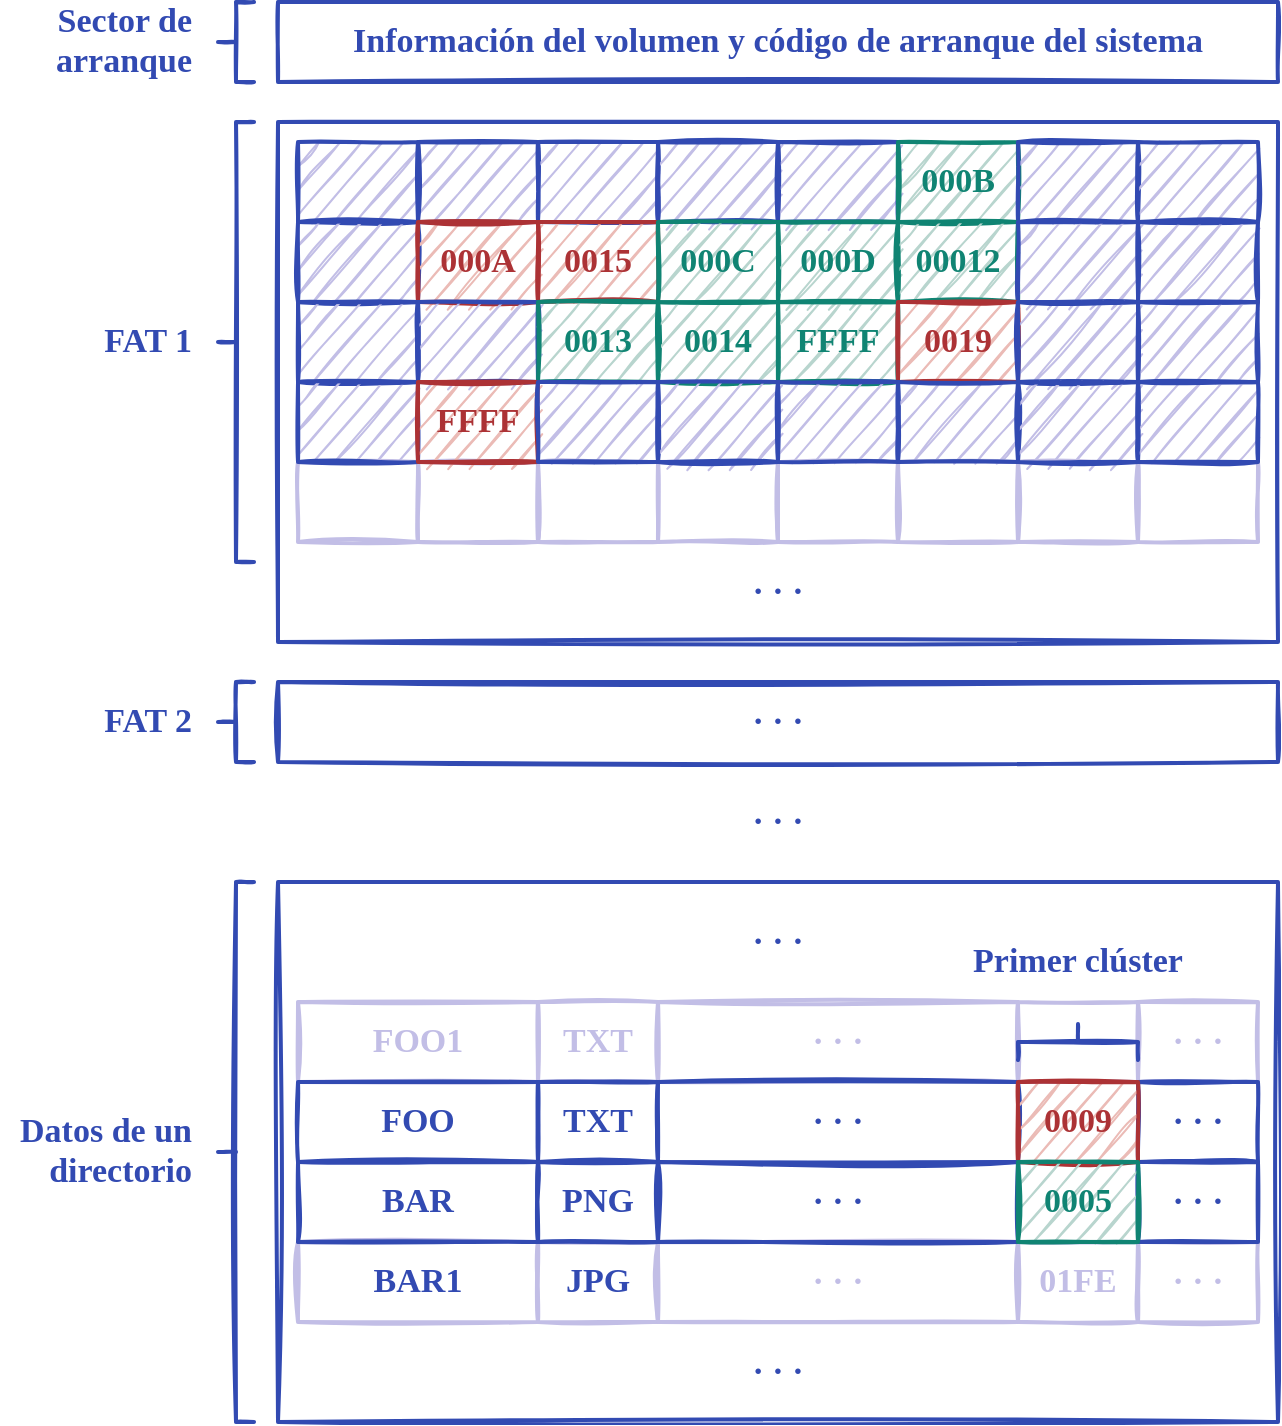 <mxfile version="14.4.7" type="google"><diagram id="akEowiJKr_ScigKzrRVM" name="Page-1"><mxGraphModel dx="671" dy="745" grid="1" gridSize="10" guides="1" tooltips="1" connect="1" arrows="1" fold="1" page="1" pageScale="1" pageWidth="689" pageHeight="517" math="0" shadow="0"><root><mxCell id="0"/><mxCell id="1" parent="0"/><mxCell id="NxkxPkVUo-gDtJfLV1sI-88" value="" style="rounded=0;shadow=0;sketch=1;strokeWidth=2;fillColor=none;fontFamily=Ink Free;fontSize=17;spacing=20;fontColor=#324AB2;strokeColor=#324AB2;spacingBottom=5;fontSource=https%3A%2F%2Full-esit-sistemas-operativos.github.io%2Fssoo-apuntes%2Ffonts%2FInkFree.woff;fontStyle=1" parent="1" vertex="1"><mxGeometry x="860" y="480" width="500" height="270" as="geometry"/></mxCell><mxCell id="NxkxPkVUo-gDtJfLV1sI-131" value="· · ·" style="rounded=0;shadow=0;sketch=1;strokeWidth=2;fillColor=none;fontFamily=Ink Free;fontSize=17;spacing=20;fontColor=#324AB2;strokeColor=none;spacingBottom=5;fontSource=https%3A%2F%2Full-esit-sistemas-operativos.github.io%2Fssoo-apuntes%2Ffonts%2FInkFree.woff;fontStyle=1" parent="1" vertex="1"><mxGeometry x="870" y="480" width="480" height="60" as="geometry"/></mxCell><mxCell id="wkn6Q5Vs-5llQDdVIsAq-20" value="JPG" style="rounded=0;shadow=0;sketch=1;strokeWidth=2;fillColor=none;fontFamily=Ink Free;fontSize=17;spacing=20;fontColor=#324AB2;strokeColor=#C2BEE6;spacingBottom=5;fontSource=https%3A%2F%2Full-esit-sistemas-operativos.github.io%2Fssoo-apuntes%2Ffonts%2FInkFree.woff;fontStyle=1" parent="1" vertex="1"><mxGeometry x="990" y="660" width="60" height="40" as="geometry"/></mxCell><mxCell id="wkn6Q5Vs-5llQDdVIsAq-21" value="BAR1" style="rounded=0;shadow=0;sketch=1;strokeWidth=2;fillColor=none;fontFamily=Ink Free;fontSize=17;spacing=20;fontColor=#324AB2;strokeColor=#C2BEE6;spacingBottom=5;fontSource=https%3A%2F%2Full-esit-sistemas-operativos.github.io%2Fssoo-apuntes%2Ffonts%2FInkFree.woff;fontStyle=1" parent="1" vertex="1"><mxGeometry x="870" y="660" width="120" height="40" as="geometry"/></mxCell><mxCell id="wkn6Q5Vs-5llQDdVIsAq-13" value="FOO1" style="rounded=0;shadow=0;sketch=1;strokeWidth=2;fillColor=none;fontFamily=Ink Free;fontSize=17;spacing=20;strokeColor=#C2BEE6;fontColor=#C2BEE6;spacingBottom=5;fontSource=https%3A%2F%2Full-esit-sistemas-operativos.github.io%2Fssoo-apuntes%2Ffonts%2FInkFree.woff;fontStyle=1" parent="1" vertex="1"><mxGeometry x="870" y="540" width="120" height="40" as="geometry"/></mxCell><mxCell id="wkn6Q5Vs-5llQDdVIsAq-14" value="TXT" style="rounded=0;shadow=0;sketch=1;strokeWidth=2;fillColor=none;fontFamily=Ink Free;fontSize=17;spacing=20;strokeColor=#C2BEE6;fontColor=#C2BEE6;spacingBottom=5;fontSource=https%3A%2F%2Full-esit-sistemas-operativos.github.io%2Fssoo-apuntes%2Ffonts%2FInkFree.woff;fontStyle=1" parent="1" vertex="1"><mxGeometry x="990" y="540" width="60" height="40" as="geometry"/></mxCell><mxCell id="wkn6Q5Vs-5llQDdVIsAq-15" value="· · ·" style="rounded=0;shadow=0;sketch=1;strokeWidth=2;fillColor=none;fontFamily=Ink Free;fontSize=17;spacing=20;strokeColor=#C2BEE6;fontColor=#C2BEE6;spacingBottom=5;fontSource=https%3A%2F%2Full-esit-sistemas-operativos.github.io%2Fssoo-apuntes%2Ffonts%2FInkFree.woff;fontStyle=1" parent="1" vertex="1"><mxGeometry x="1050" y="540" width="180" height="40" as="geometry"/></mxCell><mxCell id="wkn6Q5Vs-5llQDdVIsAq-16" value="" style="rounded=0;shadow=0;sketch=1;strokeWidth=2;fillColor=none;fontFamily=Ink Free;fontSize=17;spacing=20;fontColor=#324AB2;strokeColor=#C2BEE6;spacingBottom=5;fontSource=https%3A%2F%2Full-esit-sistemas-operativos.github.io%2Fssoo-apuntes%2Ffonts%2FInkFree.woff;fontStyle=1" parent="1" vertex="1"><mxGeometry x="1230" y="540" width="60" height="40" as="geometry"/></mxCell><mxCell id="wkn6Q5Vs-5llQDdVIsAq-17" value="· · ·" style="rounded=0;shadow=0;sketch=1;strokeWidth=2;fillColor=none;fontFamily=Ink Free;fontSize=17;spacing=20;strokeColor=#C2BEE6;fontColor=#C2BEE6;spacingBottom=5;fontSource=https%3A%2F%2Full-esit-sistemas-operativos.github.io%2Fssoo-apuntes%2Ffonts%2FInkFree.woff;fontStyle=1" parent="1" vertex="1"><mxGeometry x="1290" y="540" width="60" height="40" as="geometry"/></mxCell><mxCell id="wkn6Q5Vs-5llQDdVIsAq-18" value="· · ·" style="rounded=0;shadow=0;sketch=1;strokeWidth=2;fillColor=none;fontFamily=Ink Free;fontSize=17;spacing=20;strokeColor=#C2BEE6;fontColor=#C2BEE6;spacingBottom=5;fontSource=https%3A%2F%2Full-esit-sistemas-operativos.github.io%2Fssoo-apuntes%2Ffonts%2FInkFree.woff;fontStyle=1" parent="1" vertex="1"><mxGeometry x="1290" y="660" width="60" height="40" as="geometry"/></mxCell><mxCell id="wkn6Q5Vs-5llQDdVIsAq-19" value="· · ·" style="rounded=0;shadow=0;sketch=1;strokeWidth=2;fillColor=none;fontFamily=Ink Free;fontSize=17;spacing=20;strokeColor=#C2BEE6;fontColor=#C2BEE6;spacingBottom=5;fontSource=https%3A%2F%2Full-esit-sistemas-operativos.github.io%2Fssoo-apuntes%2Ffonts%2FInkFree.woff;fontStyle=1" parent="1" vertex="1"><mxGeometry x="1050" y="660" width="180" height="40" as="geometry"/></mxCell><mxCell id="wkn6Q5Vs-5llQDdVIsAq-22" value="01FE" style="rounded=0;shadow=0;sketch=1;strokeWidth=2;fillColor=none;fontFamily=Ink Free;fontSize=17;spacing=20;strokeColor=#C2BEE6;fontColor=#C2BEE6;spacingBottom=5;fontSource=https%3A%2F%2Full-esit-sistemas-operativos.github.io%2Fssoo-apuntes%2Ffonts%2FInkFree.woff;fontStyle=1" parent="1" vertex="1"><mxGeometry x="1230" y="660" width="60" height="40" as="geometry"/></mxCell><mxCell id="wkn6Q5Vs-5llQDdVIsAq-6" value="&#10;&#10;" style="rounded=0;shadow=0;sketch=1;strokeWidth=2;fillColor=none;fontFamily=Ink Free;fontSize=17;spacing=20;fontColor=#324AB2;strokeColor=#C2BEE6;spacingBottom=5;fontSource=https%3A%2F%2Full-esit-sistemas-operativos.github.io%2Fssoo-apuntes%2Ffonts%2FInkFree.woff;fontStyle=1" parent="1" vertex="1"><mxGeometry x="930" y="270" width="60" height="40" as="geometry"/></mxCell><mxCell id="wkn6Q5Vs-5llQDdVIsAq-7" value="&#10;&#10;" style="rounded=0;shadow=0;sketch=1;strokeWidth=2;fillColor=none;fontFamily=Ink Free;fontSize=17;spacing=20;fontColor=#324AB2;strokeColor=#C2BEE6;spacingBottom=5;fontSource=https%3A%2F%2Full-esit-sistemas-operativos.github.io%2Fssoo-apuntes%2Ffonts%2FInkFree.woff;fontStyle=1" parent="1" vertex="1"><mxGeometry x="990" y="270" width="60" height="40" as="geometry"/></mxCell><mxCell id="wkn6Q5Vs-5llQDdVIsAq-8" value="&#10;&#10;" style="rounded=0;shadow=0;sketch=1;strokeWidth=2;fillColor=none;fontFamily=Ink Free;fontSize=17;spacing=20;fontColor=#324AB2;strokeColor=#C2BEE6;spacingBottom=5;fontSource=https%3A%2F%2Full-esit-sistemas-operativos.github.io%2Fssoo-apuntes%2Ffonts%2FInkFree.woff;fontStyle=1" parent="1" vertex="1"><mxGeometry x="1050" y="270" width="60" height="40" as="geometry"/></mxCell><mxCell id="wkn6Q5Vs-5llQDdVIsAq-9" value="&#10;&#10;" style="rounded=0;shadow=0;sketch=1;strokeWidth=2;fillColor=none;fontFamily=Ink Free;fontSize=17;spacing=20;fontColor=#324AB2;strokeColor=#C2BEE6;spacingBottom=5;fontSource=https%3A%2F%2Full-esit-sistemas-operativos.github.io%2Fssoo-apuntes%2Ffonts%2FInkFree.woff;fontStyle=1" parent="1" vertex="1"><mxGeometry x="1110" y="270" width="60" height="40" as="geometry"/></mxCell><mxCell id="wkn6Q5Vs-5llQDdVIsAq-10" value="&#10;&#10;" style="rounded=0;shadow=0;sketch=1;strokeWidth=2;fillColor=none;fontFamily=Ink Free;fontSize=17;spacing=20;fontColor=#324AB2;strokeColor=#C2BEE6;spacingBottom=5;fontSource=https%3A%2F%2Full-esit-sistemas-operativos.github.io%2Fssoo-apuntes%2Ffonts%2FInkFree.woff;fontStyle=1" parent="1" vertex="1"><mxGeometry x="1170" y="270" width="60" height="40" as="geometry"/></mxCell><mxCell id="wkn6Q5Vs-5llQDdVIsAq-11" value="&#10;&#10;" style="rounded=0;shadow=0;sketch=1;strokeWidth=2;fillColor=none;fontFamily=Ink Free;fontSize=17;spacing=20;fontColor=#324AB2;strokeColor=#C2BEE6;spacingBottom=5;fontSource=https%3A%2F%2Full-esit-sistemas-operativos.github.io%2Fssoo-apuntes%2Ffonts%2FInkFree.woff;fontStyle=1" parent="1" vertex="1"><mxGeometry x="1230" y="270" width="60" height="40" as="geometry"/></mxCell><mxCell id="wkn6Q5Vs-5llQDdVIsAq-12" value="&#10;&#10;" style="rounded=0;shadow=0;sketch=1;strokeWidth=2;fillColor=none;fontFamily=Ink Free;fontSize=17;spacing=20;fontColor=#324AB2;strokeColor=#C2BEE6;spacingBottom=5;fontSource=https%3A%2F%2Full-esit-sistemas-operativos.github.io%2Fssoo-apuntes%2Ffonts%2FInkFree.woff;fontStyle=1" parent="1" vertex="1"><mxGeometry x="1290" y="270" width="60" height="40" as="geometry"/></mxCell><mxCell id="wkn6Q5Vs-5llQDdVIsAq-5" value="&#10;&#10;" style="rounded=0;shadow=0;sketch=1;strokeWidth=2;fillColor=none;fontFamily=Ink Free;fontSize=17;spacing=20;fontColor=#324AB2;strokeColor=#C2BEE6;spacingBottom=5;fontSource=https%3A%2F%2Full-esit-sistemas-operativos.github.io%2Fssoo-apuntes%2Ffonts%2FInkFree.woff;fontStyle=1" parent="1" vertex="1"><mxGeometry x="870" y="270" width="60" height="40" as="geometry"/></mxCell><mxCell id="NxkxPkVUo-gDtJfLV1sI-107" value="· · ·" style="rounded=0;shadow=0;sketch=1;strokeWidth=2;fillColor=none;fontFamily=Ink Free;fontSize=17;spacing=20;fontColor=#324AB2;strokeColor=#324AB2;spacingBottom=5;fontSource=https%3A%2F%2Full-esit-sistemas-operativos.github.io%2Fssoo-apuntes%2Ffonts%2FInkFree.woff;fontStyle=1" parent="1" vertex="1"><mxGeometry x="1290" y="580" width="60" height="40" as="geometry"/></mxCell><mxCell id="NxkxPkVUo-gDtJfLV1sI-130" value="· · ·" style="rounded=0;shadow=0;sketch=1;strokeWidth=2;fillColor=none;fontFamily=Ink Free;fontSize=17;spacing=20;fontColor=#324AB2;strokeColor=#324AB2;spacingBottom=5;fontSource=https%3A%2F%2Full-esit-sistemas-operativos.github.io%2Fssoo-apuntes%2Ffonts%2FInkFree.woff;fontStyle=1" parent="1" vertex="1"><mxGeometry x="1290" y="620" width="60" height="40" as="geometry"/></mxCell><mxCell id="-pet36EsuUMPWjCT5Itz-23" value="Información del volumen y código de arranque del sistema" style="rounded=0;shadow=0;sketch=1;strokeWidth=2;fillColor=none;fontFamily=Ink Free;fontSize=17;spacing=20;fontColor=#324AB2;strokeColor=#324AB2;spacingBottom=5;fontSource=https%3A%2F%2Full-esit-sistemas-operativos.github.io%2Fssoo-apuntes%2Ffonts%2FInkFree.woff;fontStyle=1" parent="1" vertex="1"><mxGeometry x="860" y="40" width="500" height="40" as="geometry"/></mxCell><mxCell id="-pet36EsuUMPWjCT5Itz-22" value="" style="rounded=0;shadow=0;sketch=1;strokeWidth=2;fillColor=none;fontFamily=Ink Free;fontSize=17;spacing=20;fontColor=#324AB2;strokeColor=#324AB2;spacingBottom=5;fontSource=https%3A%2F%2Full-esit-sistemas-operativos.github.io%2Fssoo-apuntes%2Ffonts%2FInkFree.woff;fontStyle=1" parent="1" vertex="1"><mxGeometry x="860" y="100" width="500" height="260" as="geometry"/></mxCell><mxCell id="-pet36EsuUMPWjCT5Itz-5" value="" style="rounded=0;shadow=0;sketch=1;strokeWidth=2;fontFamily=Ink Free;fontSize=17;spacing=20;strokeColor=#324AB2;fillColor=#C2BEE6;spacingBottom=5;fontSource=https%3A%2F%2Full-esit-sistemas-operativos.github.io%2Fssoo-apuntes%2Ffonts%2FInkFree.woff;fontStyle=1" parent="1" vertex="1"><mxGeometry x="870" y="110" width="60" height="40" as="geometry"/></mxCell><mxCell id="-pet36EsuUMPWjCT5Itz-20" value="· · ·" style="rounded=0;shadow=0;sketch=1;strokeWidth=2;fillColor=none;fontFamily=Ink Free;fontSize=17;spacing=20;fontColor=#324AB2;strokeColor=none;spacingBottom=5;fontSource=https%3A%2F%2Full-esit-sistemas-operativos.github.io%2Fssoo-apuntes%2Ffonts%2FInkFree.woff;fontStyle=1" parent="1" vertex="1"><mxGeometry x="870" y="320" width="480" height="30" as="geometry"/></mxCell><mxCell id="-pet36EsuUMPWjCT5Itz-25" value="" style="strokeWidth=2;shape=mxgraph.flowchart.annotation_2;align=left;labelPosition=right;pointerEvents=1;sketch=1;fontColor=#324AB2;strokeColor=#324AB2;spacingBottom=5;fontFamily=Ink Free;fontSource=https%3A%2F%2Full-esit-sistemas-operativos.github.io%2Fssoo-apuntes%2Ffonts%2FInkFree.woff;fontStyle=1" parent="1" vertex="1"><mxGeometry x="830" y="40" width="18" height="40" as="geometry"/></mxCell><mxCell id="-pet36EsuUMPWjCT5Itz-26" value="" style="strokeWidth=2;shape=mxgraph.flowchart.annotation_2;align=left;labelPosition=right;pointerEvents=1;sketch=1;fontColor=#324AB2;strokeColor=#324AB2;spacingBottom=5;fontFamily=Ink Free;fontSource=https%3A%2F%2Full-esit-sistemas-operativos.github.io%2Fssoo-apuntes%2Ffonts%2FInkFree.woff;fontStyle=1" parent="1" vertex="1"><mxGeometry x="830" y="100" width="18" height="220" as="geometry"/></mxCell><mxCell id="-pet36EsuUMPWjCT5Itz-28" value="Sector de&#10;arranque" style="text;fillColor=none;align=right;verticalAlign=middle;rounded=0;shadow=0;sketch=1;fontFamily=Ink Free;fontSize=17;fontStyle=1;fontColor=#324AB2;spacingBottom=5;fontSource=https%3A%2F%2Full-esit-sistemas-operativos.github.io%2Fssoo-apuntes%2Ffonts%2FInkFree.woff;" parent="1" vertex="1"><mxGeometry x="740" y="42.5" width="79" height="35" as="geometry"/></mxCell><mxCell id="-pet36EsuUMPWjCT5Itz-29" value="FAT 1" style="text;fillColor=none;align=right;verticalAlign=middle;rounded=0;shadow=0;sketch=1;fontFamily=Ink Free;fontSize=17;fontStyle=1;fontColor=#324AB2;spacingBottom=5;fontSource=https%3A%2F%2Full-esit-sistemas-operativos.github.io%2Fssoo-apuntes%2Ffonts%2FInkFree.woff;" parent="1" vertex="1"><mxGeometry x="730" y="190" width="89" height="40" as="geometry"/></mxCell><mxCell id="NxkxPkVUo-gDtJfLV1sI-5" value="" style="rounded=0;shadow=0;sketch=1;strokeWidth=2;fillColor=#C2BEE6;fontFamily=Ink Free;fontSize=17;spacing=20;fontColor=#000000;strokeColor=#324AB2;spacingBottom=5;fontSource=https%3A%2F%2Full-esit-sistemas-operativos.github.io%2Fssoo-apuntes%2Ffonts%2FInkFree.woff;fontStyle=1" parent="1" vertex="1"><mxGeometry x="930" y="110" width="60" height="40" as="geometry"/></mxCell><mxCell id="NxkxPkVUo-gDtJfLV1sI-6" value="" style="rounded=0;shadow=0;sketch=1;strokeWidth=2;fillColor=#C2BEE6;fontFamily=Ink Free;fontSize=17;spacing=20;fontColor=#000000;strokeColor=#324AB2;spacingBottom=5;fontSource=https%3A%2F%2Full-esit-sistemas-operativos.github.io%2Fssoo-apuntes%2Ffonts%2FInkFree.woff;fontStyle=1" parent="1" vertex="1"><mxGeometry x="990" y="110" width="60" height="40" as="geometry"/></mxCell><mxCell id="NxkxPkVUo-gDtJfLV1sI-7" value="" style="rounded=0;shadow=0;sketch=1;strokeWidth=2;fillColor=#C2BEE6;fontFamily=Ink Free;fontSize=17;spacing=20;fontColor=#000000;strokeColor=#324AB2;spacingBottom=5;fontSource=https%3A%2F%2Full-esit-sistemas-operativos.github.io%2Fssoo-apuntes%2Ffonts%2FInkFree.woff;fontStyle=1" parent="1" vertex="1"><mxGeometry x="1050" y="110" width="60" height="40" as="geometry"/></mxCell><mxCell id="NxkxPkVUo-gDtJfLV1sI-12" value="" style="rounded=0;shadow=0;sketch=1;strokeWidth=2;fillColor=#C2BEE6;fontFamily=Ink Free;fontSize=17;spacing=20;fontColor=#000000;strokeColor=#324AB2;spacingBottom=5;fontSource=https%3A%2F%2Full-esit-sistemas-operativos.github.io%2Fssoo-apuntes%2Ffonts%2FInkFree.woff;fontStyle=1" parent="1" vertex="1"><mxGeometry x="1110" y="110" width="60" height="40" as="geometry"/></mxCell><mxCell id="NxkxPkVUo-gDtJfLV1sI-13" value="000B" style="rounded=0;shadow=0;sketch=1;strokeWidth=2;fillColor=#b8d5ce;fontFamily=Ink Free;fontSize=17;spacing=20;fontColor=#108473;strokeColor=#108473;spacingBottom=5;fontSource=https%3A%2F%2Full-esit-sistemas-operativos.github.io%2Fssoo-apuntes%2Ffonts%2FInkFree.woff;fontStyle=1" parent="1" vertex="1"><mxGeometry x="1170" y="110" width="60" height="40" as="geometry"/></mxCell><mxCell id="NxkxPkVUo-gDtJfLV1sI-14" value="" style="rounded=0;shadow=0;sketch=1;strokeWidth=2;fillColor=#C2BEE6;fontFamily=Ink Free;fontSize=17;spacing=20;fontColor=#000000;strokeColor=#324AB2;spacingBottom=5;fontSource=https%3A%2F%2Full-esit-sistemas-operativos.github.io%2Fssoo-apuntes%2Ffonts%2FInkFree.woff;fontStyle=1" parent="1" vertex="1"><mxGeometry x="1230" y="110" width="60" height="40" as="geometry"/></mxCell><mxCell id="NxkxPkVUo-gDtJfLV1sI-15" value="" style="rounded=0;shadow=0;sketch=1;strokeWidth=2;fillColor=#C2BEE6;fontFamily=Ink Free;fontSize=17;spacing=20;fontColor=#000000;strokeColor=#324AB2;spacingBottom=5;fontSource=https%3A%2F%2Full-esit-sistemas-operativos.github.io%2Fssoo-apuntes%2Ffonts%2FInkFree.woff;fontStyle=1" parent="1" vertex="1"><mxGeometry x="1290" y="110" width="60" height="40" as="geometry"/></mxCell><mxCell id="NxkxPkVUo-gDtJfLV1sI-24" value="" style="rounded=0;shadow=0;sketch=1;strokeWidth=2;fillColor=#C2BEE6;fontFamily=Ink Free;fontSize=17;spacing=20;fontColor=#000000;strokeColor=#324AB2;spacingBottom=5;fontSource=https%3A%2F%2Full-esit-sistemas-operativos.github.io%2Fssoo-apuntes%2Ffonts%2FInkFree.woff;fontStyle=1" parent="1" vertex="1"><mxGeometry x="870" y="150" width="60" height="40" as="geometry"/></mxCell><mxCell id="NxkxPkVUo-gDtJfLV1sI-25" value="000A" style="rounded=0;shadow=0;sketch=1;strokeWidth=2;fillColor=#ebbbb6;fontFamily=Ink Free;fontSize=17;spacing=20;fontColor=#ac3235;strokeColor=#ac3235;spacingBottom=5;fontSource=https%3A%2F%2Full-esit-sistemas-operativos.github.io%2Fssoo-apuntes%2Ffonts%2FInkFree.woff;fontStyle=1" parent="1" vertex="1"><mxGeometry x="930" y="150" width="60" height="40" as="geometry"/></mxCell><mxCell id="NxkxPkVUo-gDtJfLV1sI-26" value="0015" style="rounded=0;shadow=0;sketch=1;strokeWidth=2;fillColor=#ebbbb6;fontFamily=Ink Free;fontSize=17;spacing=20;fontColor=#ac3235;strokeColor=#ac3235;spacingBottom=5;fontSource=https%3A%2F%2Full-esit-sistemas-operativos.github.io%2Fssoo-apuntes%2Ffonts%2FInkFree.woff;fontStyle=1" parent="1" vertex="1"><mxGeometry x="990" y="150" width="60" height="40" as="geometry"/></mxCell><mxCell id="NxkxPkVUo-gDtJfLV1sI-27" value="000C" style="rounded=0;shadow=0;sketch=1;strokeWidth=2;fillColor=#b8d5ce;fontFamily=Ink Free;fontSize=17;spacing=20;fontColor=#108473;strokeColor=#108473;spacingBottom=5;fontSource=https%3A%2F%2Full-esit-sistemas-operativos.github.io%2Fssoo-apuntes%2Ffonts%2FInkFree.woff;fontStyle=1" parent="1" vertex="1"><mxGeometry x="1050" y="150" width="60" height="40" as="geometry"/></mxCell><mxCell id="NxkxPkVUo-gDtJfLV1sI-28" value="000D" style="rounded=0;shadow=0;sketch=1;strokeWidth=2;fillColor=#b8d5ce;fontFamily=Ink Free;fontSize=17;spacing=20;fontColor=#108473;strokeColor=#108473;spacingBottom=5;fontSource=https%3A%2F%2Full-esit-sistemas-operativos.github.io%2Fssoo-apuntes%2Ffonts%2FInkFree.woff;fontStyle=1" parent="1" vertex="1"><mxGeometry x="1110" y="150" width="60" height="40" as="geometry"/></mxCell><mxCell id="NxkxPkVUo-gDtJfLV1sI-29" value="00012" style="rounded=0;shadow=0;sketch=1;strokeWidth=2;fillColor=#b8d5ce;fontFamily=Ink Free;fontSize=17;spacing=20;fontColor=#108473;strokeColor=#108473;spacingBottom=5;fontSource=https%3A%2F%2Full-esit-sistemas-operativos.github.io%2Fssoo-apuntes%2Ffonts%2FInkFree.woff;fontStyle=1" parent="1" vertex="1"><mxGeometry x="1170" y="150" width="60" height="40" as="geometry"/></mxCell><mxCell id="NxkxPkVUo-gDtJfLV1sI-30" value="" style="rounded=0;shadow=0;sketch=1;strokeWidth=2;fillColor=#C2BEE6;fontFamily=Ink Free;fontSize=17;spacing=20;fontColor=#000000;strokeColor=#324AB2;spacingBottom=5;fontSource=https%3A%2F%2Full-esit-sistemas-operativos.github.io%2Fssoo-apuntes%2Ffonts%2FInkFree.woff;fontStyle=1" parent="1" vertex="1"><mxGeometry x="1230" y="150" width="60" height="40" as="geometry"/></mxCell><mxCell id="NxkxPkVUo-gDtJfLV1sI-31" value="" style="rounded=0;shadow=0;sketch=1;strokeWidth=2;fillColor=#C2BEE6;fontFamily=Ink Free;fontSize=17;spacing=20;fontColor=#000000;strokeColor=#324AB2;spacingBottom=5;fontSource=https%3A%2F%2Full-esit-sistemas-operativos.github.io%2Fssoo-apuntes%2Ffonts%2FInkFree.woff;fontStyle=1" parent="1" vertex="1"><mxGeometry x="1290" y="150" width="60" height="40" as="geometry"/></mxCell><mxCell id="NxkxPkVUo-gDtJfLV1sI-32" value="" style="rounded=0;shadow=0;sketch=1;strokeWidth=2;fillColor=#C2BEE6;fontFamily=Ink Free;fontSize=17;spacing=20;fontColor=#000000;strokeColor=#324AB2;spacingBottom=5;fontSource=https%3A%2F%2Full-esit-sistemas-operativos.github.io%2Fssoo-apuntes%2Ffonts%2FInkFree.woff;fontStyle=1" parent="1" vertex="1"><mxGeometry x="870" y="190" width="60" height="40" as="geometry"/></mxCell><mxCell id="NxkxPkVUo-gDtJfLV1sI-33" value="" style="rounded=0;shadow=0;sketch=1;strokeWidth=2;fillColor=#C2BEE6;fontFamily=Ink Free;fontSize=17;spacing=20;fontColor=#000000;strokeColor=#324AB2;spacingBottom=5;fontSource=https%3A%2F%2Full-esit-sistemas-operativos.github.io%2Fssoo-apuntes%2Ffonts%2FInkFree.woff;fontStyle=1" parent="1" vertex="1"><mxGeometry x="930" y="190" width="60" height="40" as="geometry"/></mxCell><mxCell id="NxkxPkVUo-gDtJfLV1sI-34" value="0013" style="rounded=0;shadow=0;sketch=1;strokeWidth=2;fillColor=#b8d5ce;fontFamily=Ink Free;fontSize=17;spacing=20;fontColor=#108473;strokeColor=#108473;spacingBottom=5;fontSource=https%3A%2F%2Full-esit-sistemas-operativos.github.io%2Fssoo-apuntes%2Ffonts%2FInkFree.woff;fontStyle=1" parent="1" vertex="1"><mxGeometry x="990" y="190" width="60" height="40" as="geometry"/></mxCell><mxCell id="NxkxPkVUo-gDtJfLV1sI-35" value="0014" style="rounded=0;shadow=0;sketch=1;strokeWidth=2;fillColor=#b8d5ce;fontFamily=Ink Free;fontSize=17;spacing=20;fontColor=#108473;strokeColor=#108473;spacingBottom=5;fontSource=https%3A%2F%2Full-esit-sistemas-operativos.github.io%2Fssoo-apuntes%2Ffonts%2FInkFree.woff;fontStyle=1" parent="1" vertex="1"><mxGeometry x="1050" y="190" width="60" height="40" as="geometry"/></mxCell><mxCell id="NxkxPkVUo-gDtJfLV1sI-36" value="FFFF" style="rounded=0;shadow=0;sketch=1;strokeWidth=2;fillColor=#b8d5ce;fontFamily=Ink Free;fontSize=17;spacing=20;fontColor=#108473;strokeColor=#108473;spacingBottom=5;fontSource=https%3A%2F%2Full-esit-sistemas-operativos.github.io%2Fssoo-apuntes%2Ffonts%2FInkFree.woff;fontStyle=1" parent="1" vertex="1"><mxGeometry x="1110" y="190" width="60" height="40" as="geometry"/></mxCell><mxCell id="NxkxPkVUo-gDtJfLV1sI-37" value="0019" style="rounded=0;shadow=0;sketch=1;strokeWidth=2;fillColor=#ebbbb6;fontFamily=Ink Free;fontSize=17;spacing=20;fontColor=#ac3235;strokeColor=#ac3235;spacingBottom=5;fontSource=https%3A%2F%2Full-esit-sistemas-operativos.github.io%2Fssoo-apuntes%2Ffonts%2FInkFree.woff;fontStyle=1" parent="1" vertex="1"><mxGeometry x="1170" y="190" width="60" height="40" as="geometry"/></mxCell><mxCell id="NxkxPkVUo-gDtJfLV1sI-38" value="" style="rounded=0;shadow=0;sketch=1;strokeWidth=2;fillColor=#C2BEE6;fontFamily=Ink Free;fontSize=17;spacing=20;fontColor=#000000;strokeColor=#324AB2;spacingBottom=5;fontSource=https%3A%2F%2Full-esit-sistemas-operativos.github.io%2Fssoo-apuntes%2Ffonts%2FInkFree.woff;fontStyle=1" parent="1" vertex="1"><mxGeometry x="1230" y="190" width="60" height="40" as="geometry"/></mxCell><mxCell id="NxkxPkVUo-gDtJfLV1sI-39" value="" style="rounded=0;shadow=0;sketch=1;strokeWidth=2;fillColor=#C2BEE6;fontFamily=Ink Free;fontSize=17;spacing=20;fontColor=#000000;strokeColor=#324AB2;spacingBottom=5;fontSource=https%3A%2F%2Full-esit-sistemas-operativos.github.io%2Fssoo-apuntes%2Ffonts%2FInkFree.woff;fontStyle=1" parent="1" vertex="1"><mxGeometry x="1290" y="190" width="60" height="40" as="geometry"/></mxCell><mxCell id="NxkxPkVUo-gDtJfLV1sI-40" value="" style="rounded=0;shadow=0;sketch=1;strokeWidth=2;fillColor=#C2BEE6;fontFamily=Ink Free;fontSize=17;spacing=20;fontColor=#000000;strokeColor=#324AB2;spacingBottom=5;fontSource=https%3A%2F%2Full-esit-sistemas-operativos.github.io%2Fssoo-apuntes%2Ffonts%2FInkFree.woff;fontStyle=1" parent="1" vertex="1"><mxGeometry x="870" y="230" width="60" height="40" as="geometry"/></mxCell><mxCell id="NxkxPkVUo-gDtJfLV1sI-41" value="FFFF" style="rounded=0;shadow=0;sketch=1;strokeWidth=2;fillColor=#ebbbb6;fontFamily=Ink Free;fontSize=17;spacing=20;fontColor=#ac3235;strokeColor=#ac3235;spacingBottom=5;fontSource=https%3A%2F%2Full-esit-sistemas-operativos.github.io%2Fssoo-apuntes%2Ffonts%2FInkFree.woff;fontStyle=1" parent="1" vertex="1"><mxGeometry x="930" y="230" width="60" height="40" as="geometry"/></mxCell><mxCell id="NxkxPkVUo-gDtJfLV1sI-42" value="" style="rounded=0;shadow=0;sketch=1;strokeWidth=2;fillColor=#C2BEE6;fontFamily=Ink Free;fontSize=17;spacing=20;fontColor=#000000;strokeColor=#324AB2;spacingBottom=5;fontSource=https%3A%2F%2Full-esit-sistemas-operativos.github.io%2Fssoo-apuntes%2Ffonts%2FInkFree.woff;fontStyle=1" parent="1" vertex="1"><mxGeometry x="990" y="230" width="60" height="40" as="geometry"/></mxCell><mxCell id="NxkxPkVUo-gDtJfLV1sI-43" value="" style="rounded=0;shadow=0;sketch=1;strokeWidth=2;fillColor=#C2BEE6;fontFamily=Ink Free;fontSize=17;spacing=20;fontColor=#000000;strokeColor=#324AB2;spacingBottom=5;fontSource=https%3A%2F%2Full-esit-sistemas-operativos.github.io%2Fssoo-apuntes%2Ffonts%2FInkFree.woff;fontStyle=1" parent="1" vertex="1"><mxGeometry x="1050" y="230" width="60" height="40" as="geometry"/></mxCell><mxCell id="NxkxPkVUo-gDtJfLV1sI-44" value="" style="rounded=0;shadow=0;sketch=1;strokeWidth=2;fillColor=#C2BEE6;fontFamily=Ink Free;fontSize=17;spacing=20;fontColor=#000000;strokeColor=#324AB2;spacingBottom=5;fontSource=https%3A%2F%2Full-esit-sistemas-operativos.github.io%2Fssoo-apuntes%2Ffonts%2FInkFree.woff;fontStyle=1" parent="1" vertex="1"><mxGeometry x="1110" y="230" width="60" height="40" as="geometry"/></mxCell><mxCell id="NxkxPkVUo-gDtJfLV1sI-45" value="" style="rounded=0;shadow=0;sketch=1;strokeWidth=2;fillColor=#C2BEE6;fontFamily=Ink Free;fontSize=17;spacing=20;fontColor=#000000;strokeColor=#324AB2;spacingBottom=5;fontSource=https%3A%2F%2Full-esit-sistemas-operativos.github.io%2Fssoo-apuntes%2Ffonts%2FInkFree.woff;fontStyle=1" parent="1" vertex="1"><mxGeometry x="1170" y="230" width="60" height="40" as="geometry"/></mxCell><mxCell id="NxkxPkVUo-gDtJfLV1sI-46" value="" style="rounded=0;shadow=0;sketch=1;strokeWidth=2;fillColor=#C2BEE6;fontFamily=Ink Free;fontSize=17;spacing=20;fontColor=#000000;strokeColor=#324AB2;spacingBottom=5;fontSource=https%3A%2F%2Full-esit-sistemas-operativos.github.io%2Fssoo-apuntes%2Ffonts%2FInkFree.woff;fontStyle=1" parent="1" vertex="1"><mxGeometry x="1230" y="230" width="60" height="40" as="geometry"/></mxCell><mxCell id="NxkxPkVUo-gDtJfLV1sI-47" value="" style="rounded=0;shadow=0;sketch=1;strokeWidth=2;fillColor=#C2BEE6;fontFamily=Ink Free;fontSize=17;spacing=20;fontColor=#000000;strokeColor=#324AB2;spacingBottom=5;fontSource=https%3A%2F%2Full-esit-sistemas-operativos.github.io%2Fssoo-apuntes%2Ffonts%2FInkFree.woff;fontStyle=1" parent="1" vertex="1"><mxGeometry x="1290" y="230" width="60" height="40" as="geometry"/></mxCell><mxCell id="NxkxPkVUo-gDtJfLV1sI-48" value="FAT 2" style="text;fillColor=none;align=right;verticalAlign=middle;rounded=0;shadow=0;sketch=1;fontFamily=Ink Free;fontSize=17;fontStyle=1;fontColor=#324AB2;spacingBottom=5;fontSource=https%3A%2F%2Full-esit-sistemas-operativos.github.io%2Fssoo-apuntes%2Ffonts%2FInkFree.woff;" parent="1" vertex="1"><mxGeometry x="749" y="382.5" width="70" height="35" as="geometry"/></mxCell><mxCell id="NxkxPkVUo-gDtJfLV1sI-49" value="" style="strokeWidth=2;shape=mxgraph.flowchart.annotation_2;align=left;labelPosition=right;pointerEvents=1;sketch=1;fontColor=#324AB2;strokeColor=#324AB2;spacingBottom=5;fontFamily=Ink Free;fontSource=https%3A%2F%2Full-esit-sistemas-operativos.github.io%2Fssoo-apuntes%2Ffonts%2FInkFree.woff;fontStyle=1" parent="1" vertex="1"><mxGeometry x="830" y="380" width="18" height="40" as="geometry"/></mxCell><mxCell id="NxkxPkVUo-gDtJfLV1sI-50" value="· · ·" style="rounded=0;shadow=0;sketch=1;strokeWidth=2;fillColor=none;fontFamily=Ink Free;fontSize=17;spacing=20;fontColor=#324AB2;strokeColor=#324AB2;spacingBottom=5;fontSource=https%3A%2F%2Full-esit-sistemas-operativos.github.io%2Fssoo-apuntes%2Ffonts%2FInkFree.woff;fontStyle=1" parent="1" vertex="1"><mxGeometry x="860" y="380" width="500" height="40" as="geometry"/></mxCell><mxCell id="NxkxPkVUo-gDtJfLV1sI-51" value="· · ·" style="rounded=0;shadow=0;sketch=1;strokeWidth=2;fillColor=none;fontFamily=Ink Free;fontSize=17;spacing=20;fontColor=#324AB2;strokeColor=none;spacingBottom=5;fontSource=https%3A%2F%2Full-esit-sistemas-operativos.github.io%2Fssoo-apuntes%2Ffonts%2FInkFree.woff;fontStyle=1" parent="1" vertex="1"><mxGeometry x="860" y="420" width="500" height="60" as="geometry"/></mxCell><mxCell id="NxkxPkVUo-gDtJfLV1sI-90" value="· · ·" style="rounded=0;shadow=0;sketch=1;strokeWidth=2;fillColor=none;fontFamily=Ink Free;fontSize=17;spacing=20;fontColor=#324AB2;strokeColor=none;spacingBottom=5;fontSource=https%3A%2F%2Full-esit-sistemas-operativos.github.io%2Fssoo-apuntes%2Ffonts%2FInkFree.woff;fontStyle=1" parent="1" vertex="1"><mxGeometry x="870" y="700" width="480" height="50" as="geometry"/></mxCell><mxCell id="NxkxPkVUo-gDtJfLV1sI-91" value="" style="strokeWidth=2;shape=mxgraph.flowchart.annotation_2;align=left;labelPosition=right;pointerEvents=1;sketch=1;fontColor=#324AB2;strokeColor=#324AB2;spacingBottom=5;fontFamily=Ink Free;fontSource=https%3A%2F%2Full-esit-sistemas-operativos.github.io%2Fssoo-apuntes%2Ffonts%2FInkFree.woff;fontStyle=1" parent="1" vertex="1"><mxGeometry x="830" y="480" width="18" height="270" as="geometry"/></mxCell><mxCell id="NxkxPkVUo-gDtJfLV1sI-92" value="Datos de un&#10;directorio" style="text;fillColor=none;align=right;verticalAlign=middle;rounded=0;shadow=0;sketch=1;fontFamily=Ink Free;fontSize=17;fontStyle=1;fontColor=#324AB2;spacingBottom=5;fontSource=https%3A%2F%2Full-esit-sistemas-operativos.github.io%2Fssoo-apuntes%2Ffonts%2FInkFree.woff;" parent="1" vertex="1"><mxGeometry x="721" y="595" width="98" height="40" as="geometry"/></mxCell><mxCell id="NxkxPkVUo-gDtJfLV1sI-100" value="FOO" style="rounded=0;shadow=0;sketch=1;strokeWidth=2;fillColor=none;fontFamily=Ink Free;fontSize=17;spacing=20;fontColor=#324AB2;strokeColor=#324AB2;spacingBottom=5;fontSource=https%3A%2F%2Full-esit-sistemas-operativos.github.io%2Fssoo-apuntes%2Ffonts%2FInkFree.woff;fontStyle=1" parent="1" vertex="1"><mxGeometry x="870" y="580" width="120" height="40" as="geometry"/></mxCell><mxCell id="NxkxPkVUo-gDtJfLV1sI-105" value="· · ·" style="rounded=0;shadow=0;sketch=1;strokeWidth=2;fillColor=none;fontFamily=Ink Free;fontSize=17;spacing=20;fontColor=#324AB2;strokeColor=#324AB2;spacingBottom=5;fontSource=https%3A%2F%2Full-esit-sistemas-operativos.github.io%2Fssoo-apuntes%2Ffonts%2FInkFree.woff;fontStyle=1" parent="1" vertex="1"><mxGeometry x="1050" y="580" width="180" height="40" as="geometry"/></mxCell><mxCell id="NxkxPkVUo-gDtJfLV1sI-106" value="0009" style="rounded=0;shadow=0;sketch=1;strokeWidth=2;fontFamily=Ink Free;fontSize=17;spacing=20;fontColor=#ac3235;strokeColor=#ac3235;fillColor=#ebbbb6;spacingBottom=5;fontSource=https%3A%2F%2Full-esit-sistemas-operativos.github.io%2Fssoo-apuntes%2Ffonts%2FInkFree.woff;fontStyle=1" parent="1" vertex="1"><mxGeometry x="1230" y="580" width="60" height="40" as="geometry"/></mxCell><mxCell id="NxkxPkVUo-gDtJfLV1sI-125" value="TXT" style="rounded=0;shadow=0;sketch=1;strokeWidth=2;fillColor=none;fontFamily=Ink Free;fontSize=17;spacing=20;fontColor=#324AB2;strokeColor=#324AB2;spacingBottom=5;fontSource=https%3A%2F%2Full-esit-sistemas-operativos.github.io%2Fssoo-apuntes%2Ffonts%2FInkFree.woff;fontStyle=1" parent="1" vertex="1"><mxGeometry x="990" y="580" width="60" height="40" as="geometry"/></mxCell><mxCell id="NxkxPkVUo-gDtJfLV1sI-126" value="BAR" style="rounded=0;shadow=0;sketch=1;strokeWidth=2;fillColor=none;fontFamily=Ink Free;fontSize=17;spacing=20;fontColor=#324AB2;strokeColor=#324AB2;spacingBottom=5;fontSource=https%3A%2F%2Full-esit-sistemas-operativos.github.io%2Fssoo-apuntes%2Ffonts%2FInkFree.woff;fontStyle=1" parent="1" vertex="1"><mxGeometry x="870" y="620" width="120" height="40" as="geometry"/></mxCell><mxCell id="NxkxPkVUo-gDtJfLV1sI-127" value="PNG" style="rounded=0;shadow=0;sketch=1;strokeWidth=2;fillColor=none;fontFamily=Ink Free;fontSize=17;spacing=20;fontColor=#324AB2;strokeColor=#324AB2;spacingBottom=5;fontSource=https%3A%2F%2Full-esit-sistemas-operativos.github.io%2Fssoo-apuntes%2Ffonts%2FInkFree.woff;fontStyle=1" parent="1" vertex="1"><mxGeometry x="990" y="620" width="60" height="40" as="geometry"/></mxCell><mxCell id="NxkxPkVUo-gDtJfLV1sI-128" value="· · ·" style="rounded=0;shadow=0;sketch=1;strokeWidth=2;fillColor=none;fontFamily=Ink Free;fontSize=17;spacing=20;fontColor=#324AB2;strokeColor=#324AB2;spacingBottom=5;fontSource=https%3A%2F%2Full-esit-sistemas-operativos.github.io%2Fssoo-apuntes%2Ffonts%2FInkFree.woff;fontStyle=1" parent="1" vertex="1"><mxGeometry x="1050" y="620" width="180" height="40" as="geometry"/></mxCell><mxCell id="NxkxPkVUo-gDtJfLV1sI-129" value="0005" style="rounded=0;shadow=0;sketch=1;strokeWidth=2;fontFamily=Ink Free;fontSize=17;spacing=20;strokeColor=#108473;fontColor=#108473;fillColor=#b8d5ce;spacingBottom=5;fontSource=https%3A%2F%2Full-esit-sistemas-operativos.github.io%2Fssoo-apuntes%2Ffonts%2FInkFree.woff;fontStyle=1" parent="1" vertex="1"><mxGeometry x="1230" y="620" width="60" height="40" as="geometry"/></mxCell><mxCell id="wkn6Q5Vs-5llQDdVIsAq-2" value="" style="strokeWidth=2;shape=mxgraph.flowchart.annotation_2;align=left;labelPosition=right;pointerEvents=1;sketch=1;fontColor=#324AB2;strokeColor=#324AB2;rotation=90;spacingBottom=5;fontFamily=Ink Free;fontSource=https%3A%2F%2Full-esit-sistemas-operativos.github.io%2Fssoo-apuntes%2Ffonts%2FInkFree.woff;fontStyle=1" parent="1" vertex="1"><mxGeometry x="1251" y="530" width="18" height="60" as="geometry"/></mxCell><mxCell id="wkn6Q5Vs-5llQDdVIsAq-3" value="Primer clúster" style="text;fillColor=none;align=center;verticalAlign=middle;rounded=0;shadow=0;sketch=1;fontFamily=Ink Free;fontSize=17;fontStyle=1;fontColor=#324AB2;spacingBottom=5;fontSource=https%3A%2F%2Full-esit-sistemas-operativos.github.io%2Fssoo-apuntes%2Ffonts%2FInkFree.woff;" parent="1" vertex="1"><mxGeometry x="1215.5" y="500" width="89" height="40" as="geometry"/></mxCell></root></mxGraphModel></diagram></mxfile>